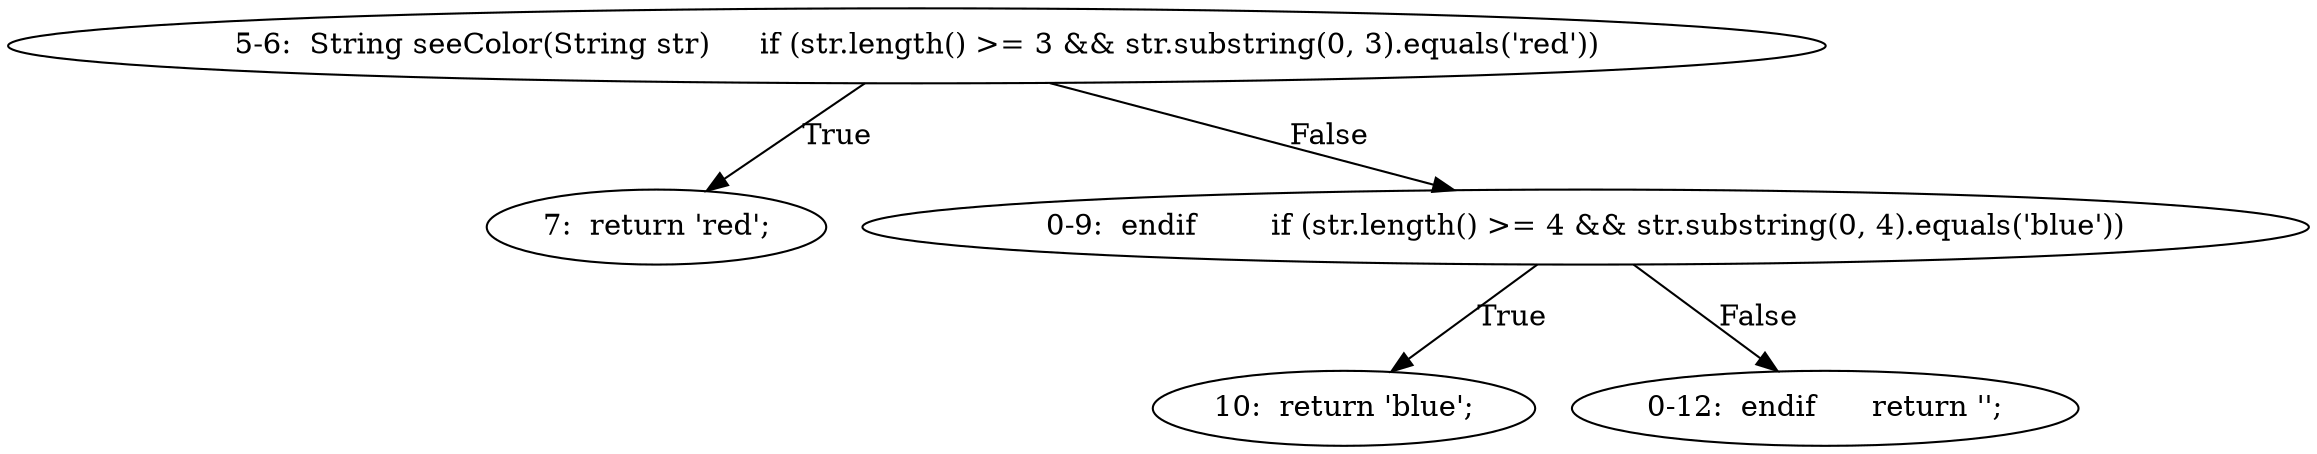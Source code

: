 digraph result_test { 
// graph-vertices
  a1  [label="5-6:  String seeColor(String str)	if (str.length() >= 3 && str.substring(0, 3).equals('red'))"]; 
  2  [label="7:  return 'red';"]; 
  a2  [label="0-9:  endif	if (str.length() >= 4 && str.substring(0, 4).equals('blue'))"]; 
  5  [label="10:  return 'blue';"]; 
  a3  [label="0-12:  endif	return '';"]; 
// graph-edges
  a1 -> 2  [label="True"]; 
  a1 -> a2  [label="False"]; 
  a2 -> 5  [label="True"]; 
  a2 -> a3  [label="False"]; 
}